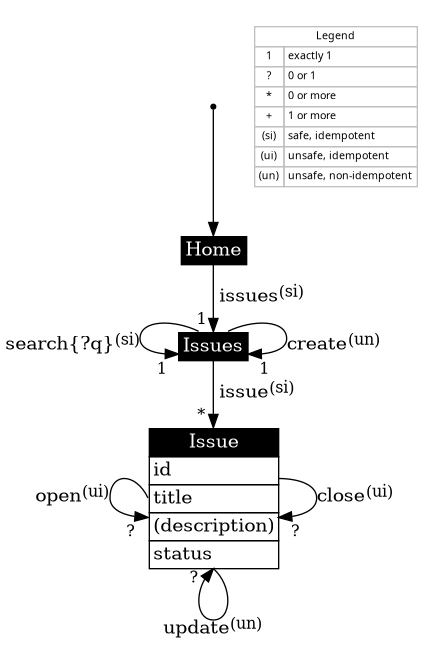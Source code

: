 @startuml

digraph structs {
    graph [
    splines=true;
    sep="+25,25";  
    overlap=scalexy;
    nodesep=0.4;
    ]

    node [shape = point ]; start
    node [
    shape=plain 
    nodesep=.15 
    color="white" 
    margin=0 
    height=0 
    width=0
    ]

    subgraph cluster_0 {
        graph [style=invis;]

        node [
        fontsize=8 
        fontname="tahoma"
        ];

        legend [label=<
        <TABLE BORDER="0" CELLBORDER="1" CELLSPACING="0" COLOR="gray">
        <TR><TD COLSPAN="2">Legend</TD></TR>
        <TR><TD>1</TD><TD ALIGN="LEFT">exactly 1</TD></TR>
        <TR><TD>?</TD><TD ALIGN="LEFT">0 or 1</TD></TR>
        <TR><TD>*</TD><TD ALIGN="LEFT">0 or more</TD></TR>
        <TR><TD>+</TD><TD ALIGN="LEFT">1 or more</TD></TR>
        <TR><TD>(si)</TD><TD ALIGN="LEFT">safe, idempotent</TD></TR>
        <TR><TD>(ui)</TD><TD ALIGN="LEFT">unsafe, idempotent</TD></TR>
        <TR><TD>(un)</TD><TD ALIGN="LEFT">unsafe, non-idempotent</TD></TR>
        </TABLE>>];
    }

    subgraph cluster_1 {
        graph [style=invis;]

        home [label=<
        <TABLE BORDER="0" CELLBORDER="1" CELLSPACING="0" COLOR="black">
        <TR><TD bgcolor="black"><font color="white">Home</font></TD></TR>
        </TABLE>>];

        issues [label=<
        <TABLE BORDER="0" CELLBORDER="1" CELLSPACING="0" COLOR="black">
        <TR><TD bgcolor="black"><font color="white">Issues</font></TD></TR>
        </TABLE>>];

        issue [label=<
        <TABLE BORDER="0" CELLBORDER="1" CELLSPACING="0" COLOR="black">
        <TR><TD bgcolor="black"><font color="white">Issue</font></TD></TR>
        <TR><TD ALIGN="LEFT">id</TD></TR>
        <TR><TD ALIGN="LEFT">title</TD></TR>
        <TR><TD ALIGN="LEFT">(description)</TD></TR>
        <TR><TD ALIGN="LEFT">status</TD></TR>
        </TABLE>>];
    }

    start -> home
    home -> issues [label=< issues<sup>(si)</sup>>, headlabel=<<sub>1</sub>>, labelangle=35, labeldistance=1.5]

    issues:nw -> issues [label=<search{?q}<sup>(si)</sup>>, headlabel=<<sub>1</sub>>, labelangle=35, labeldistance=1.5]
    issues:ne -> issues [label=<create<sup>(un)</sup>>, headlabel=<<sub>1</sub>>, labelangle=-35, labeldistance=1.5]
    
    issues -> issue [label=< issue<sup>(si)</sup>>, headlabel=<<sub>*</sub>>, labelangle=35, labeldistance=1.5]

    issue:w -> issue [label=<open<sup>(ui)</sup>>, headlabel=<<sub>?</sub>>, labelangle=35, labeldistance=1.5]
    issue -> issue [label=<close<sup>(ui)</sup>>, headlabel=<<sub>?</sub>>, labelangle=-35, labeldistance=1.5]
    issue:s -> issue:s [label=<update<sup>(un)</sup>>, headlabel=<<sub>?</sub>>, labelangle=-35, labeldistance=1.5]
}

@enduml